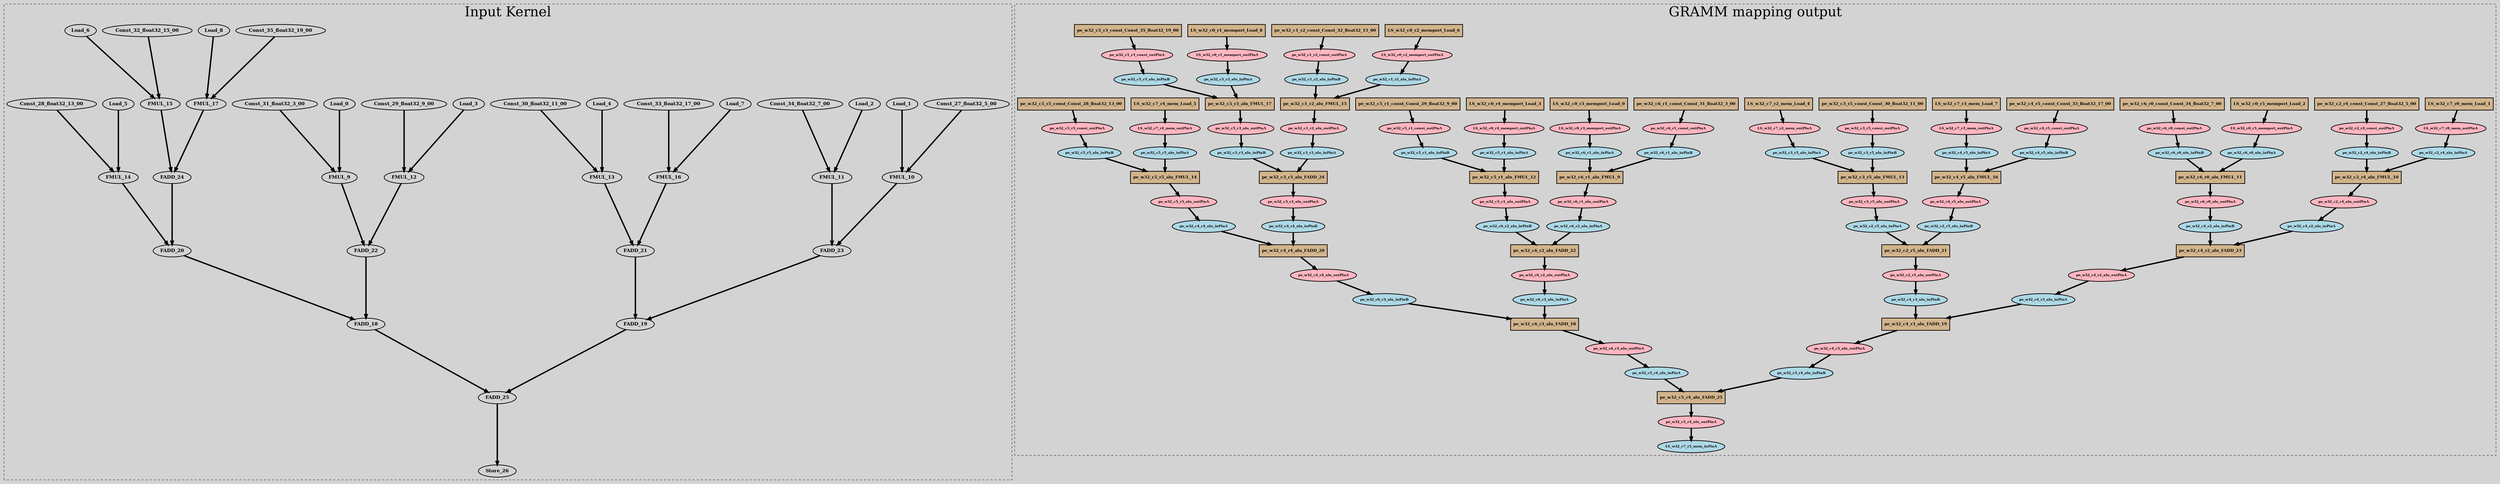 digraph {
graph [bgcolor=lightgray];
 node [style=filled, fontname="times-bold", penwidth=2];
 edge [penwidth=4]; 
 splines=true; rankdir=TB;
subgraph cluster_1 {
 label = "Input Kernel"; fontsize = 40; style=dashed; 
 edge [minlen=3]
Const_27_float32_5_00;
Const_28_float32_13_00;
Const_29_float32_9_00;
Const_30_float32_11_00;
Const_31_float32_3_00;
Const_32_float32_15_00;
Const_33_float32_17_00;
Const_34_float32_7_00;
Const_35_float32_19_00;
FADD_18;
FADD_19;
FADD_20;
FADD_21;
FADD_22;
FADD_23;
FADD_24;
FADD_25;
FMUL_10;
FMUL_11;
FMUL_12;
FMUL_13;
FMUL_14;
FMUL_15;
FMUL_16;
FMUL_17;
FMUL_9;
Load_0;
Load_1;
Load_2;
Load_3;
Load_4;
Load_5;
Load_6;
Load_7;
Load_8;
Store_26;
  Load_0 -> FMUL_9;
  Load_1 -> FMUL_10;
  Load_2 -> FMUL_11;
  Load_3 -> FMUL_12;
  Load_4 -> FMUL_13;
  Load_5 -> FMUL_14;
  Load_6 -> FMUL_15;
  Load_7 -> FMUL_16;
  Load_8 -> FMUL_17;
  FMUL_9 -> FADD_22;
  FMUL_10 -> FADD_23;
  FMUL_11 -> FADD_23;
  FMUL_12 -> FADD_22;
  FMUL_13 -> FADD_21;
  FMUL_14 -> FADD_20;
  FMUL_15 -> FADD_24;
  FMUL_16 -> FADD_21;
  FMUL_17 -> FADD_24;
  FADD_25 -> Store_26;
  Const_27_float32_5_00 -> FMUL_10;
  Const_28_float32_13_00 -> FMUL_14;
  Const_29_float32_9_00 -> FMUL_12;
  Const_30_float32_11_00 -> FMUL_13;
  Const_31_float32_3_00 -> FMUL_9;
  Const_32_float32_15_00 -> FMUL_15;
  Const_33_float32_17_00 -> FMUL_16;
  Const_34_float32_7_00 -> FMUL_11;
  Const_35_float32_19_00 -> FMUL_17;
  FADD_24 -> FADD_20;
  FADD_23 -> FADD_19;
  FADD_22 -> FADD_18;
  FADD_21 -> FADD_19;
  FADD_20 -> FADD_18;
  FADD_19 -> FADD_25;
  FADD_18 -> FADD_25;
}
subgraph cluster_0 {
 label = "GRAMM mapping output"; fontsize = 40; style=dashed;
LS_w32_c0_r3_memport_outPinA [shape="oval" width=0.1 fontsize=10 fillcolor="#FFB6C1"]
LS_w32_c0_r4_memport_Load_3 [shape="rectangle" width=0.5 fontsize=12 fillcolor="#D2B48C"]
LS_w32_c0_r4_memport_Load_3 -> LS_w32_c0_r4_memport_outPinA
LS_w32_c0_r4_memport_outPinA [shape="oval" width=0.1 fontsize=10 fillcolor="#FFB6C1"]
LS_w32_c0_r5_memport_Load_2 [shape="rectangle" width=0.5 fontsize=12 fillcolor="#D2B48C"]
LS_w32_c0_r5_memport_Load_2 -> LS_w32_c0_r5_memport_outPinA
LS_w32_c0_r5_memport_outPinA [shape="oval" width=0.1 fontsize=10 fillcolor="#FFB6C1"]
LS_w32_c7_r0_mem_Load_1 [shape="rectangle" width=0.5 fontsize=12 fillcolor="#D2B48C"]
LS_w32_c7_r0_mem_Load_1 -> LS_w32_c7_r0_mem_outPinA
LS_w32_c7_r0_mem_outPinA [shape="oval" width=0.1 fontsize=10 fillcolor="#FFB6C1"]
pe_w32_c2_r4_const_Const_27_float32_5_00 [shape="rectangle" width=0.5 fontsize=12 fillcolor="#D2B48C"]
pe_w32_c2_r4_const_Const_27_float32_5_00 -> pe_w32_c2_r4_const_outPinA
pe_w32_c2_r4_const_outPinA [shape="oval" width=0.1 fontsize=10 fillcolor="#FFB6C1"]
pe_w32_c2_r4_alu_FMUL_10 [shape="rectangle" width=0.5 fontsize=12 fillcolor="#D2B48C"]
pe_w32_c2_r4_alu_FMUL_10 -> pe_w32_c2_r4_alu_outPinA
pe_w32_c2_r4_alu_inPinA -> pe_w32_c2_r4_alu_FMUL_10
pe_w32_c2_r4_alu_inPinB -> pe_w32_c2_r4_alu_FMUL_10
pe_w32_c2_r4_alu_inPinA [shape="oval" width=0.1 fontsize=10 fillcolor="#ADD8E6"]
pe_w32_c2_r4_alu_inPinB [shape="oval" width=0.1 fontsize=10 fillcolor="#ADD8E6"]
pe_w32_c2_r4_alu_outPinA [shape="oval" width=0.1 fontsize=10 fillcolor="#FFB6C1"]
LS_w32_c7_r2_mem_Load_4 [shape="rectangle" width=0.5 fontsize=12 fillcolor="#D2B48C"]
LS_w32_c7_r2_mem_Load_4 -> LS_w32_c7_r2_mem_outPinA
pe_w32_c2_r5_alu_FADD_21 [shape="rectangle" width=0.5 fontsize=12 fillcolor="#D2B48C"]
pe_w32_c2_r5_alu_FADD_21 -> pe_w32_c2_r5_alu_outPinA
pe_w32_c2_r5_alu_inPinA -> pe_w32_c2_r5_alu_FADD_21
pe_w32_c2_r5_alu_inPinB -> pe_w32_c2_r5_alu_FADD_21
pe_w32_c2_r5_alu_inPinA [shape="oval" width=0.1 fontsize=10 fillcolor="#ADD8E6"]
pe_w32_c2_r5_alu_inPinB [shape="oval" width=0.1 fontsize=10 fillcolor="#ADD8E6"]
pe_w32_c2_r5_alu_outPinA [shape="oval" width=0.1 fontsize=10 fillcolor="#FFB6C1"]
LS_w32_c7_r2_mem_outPinA [shape="oval" width=0.1 fontsize=10 fillcolor="#FFB6C1"]
LS_w32_c7_r3_mem_Load_7 [shape="rectangle" width=0.5 fontsize=12 fillcolor="#D2B48C"]
LS_w32_c7_r3_mem_Load_7 -> LS_w32_c7_r3_mem_outPinA
LS_w32_c7_r3_mem_outPinA [shape="oval" width=0.1 fontsize=10 fillcolor="#FFB6C1"]
LS_w32_c0_r1_memport_Load_8 [shape="rectangle" width=0.5 fontsize=12 fillcolor="#D2B48C"]
LS_w32_c0_r1_memport_Load_8 -> LS_w32_c0_r1_memport_outPinA
LS_w32_c7_r4_mem_Load_5 [shape="rectangle" width=0.5 fontsize=12 fillcolor="#D2B48C"]
LS_w32_c7_r4_mem_Load_5 -> LS_w32_c7_r4_mem_outPinA
LS_w32_c7_r4_mem_outPinA [shape="oval" width=0.1 fontsize=10 fillcolor="#FFB6C1"]
pe_w32_c3_r3_alu_FADD_24 [shape="rectangle" width=0.5 fontsize=12 fillcolor="#D2B48C"]
pe_w32_c3_r3_alu_FADD_24 -> pe_w32_c3_r3_alu_outPinA
pe_w32_c3_r3_alu_inPinA -> pe_w32_c3_r3_alu_FADD_24
pe_w32_c3_r3_alu_inPinB -> pe_w32_c3_r3_alu_FADD_24
pe_w32_c3_r3_alu_inPinA [shape="oval" width=0.1 fontsize=10 fillcolor="#ADD8E6"]
pe_w32_c3_r3_alu_inPinB [shape="oval" width=0.1 fontsize=10 fillcolor="#ADD8E6"]
pe_w32_c3_r3_alu_outPinA [shape="oval" width=0.1 fontsize=10 fillcolor="#FFB6C1"]
LS_w32_c7_r5_mem_inPinA [shape="oval" width=0.1 fontsize=10 fillcolor="#ADD8E6"]
pe_w32_c3_r5_const_Const_30_float32_11_00 [shape="rectangle" width=0.5 fontsize=12 fillcolor="#D2B48C"]
pe_w32_c3_r5_const_Const_30_float32_11_00 -> pe_w32_c3_r5_const_outPinA
pe_w32_c3_r5_const_outPinA [shape="oval" width=0.1 fontsize=10 fillcolor="#FFB6C1"]
pe_w32_c3_r5_alu_FMUL_13 [shape="rectangle" width=0.5 fontsize=12 fillcolor="#D2B48C"]
pe_w32_c3_r5_alu_FMUL_13 -> pe_w32_c3_r5_alu_outPinA
pe_w32_c3_r5_alu_inPinA -> pe_w32_c3_r5_alu_FMUL_13
pe_w32_c3_r5_alu_inPinB -> pe_w32_c3_r5_alu_FMUL_13
pe_w32_c3_r5_alu_inPinA [shape="oval" width=0.1 fontsize=10 fillcolor="#ADD8E6"]
pe_w32_c3_r5_alu_inPinB [shape="oval" width=0.1 fontsize=10 fillcolor="#ADD8E6"]
pe_w32_c3_r5_alu_outPinA [shape="oval" width=0.1 fontsize=10 fillcolor="#FFB6C1"]
pe_w32_c4_r2_alu_FADD_23 [shape="rectangle" width=0.5 fontsize=12 fillcolor="#D2B48C"]
pe_w32_c4_r2_alu_FADD_23 -> pe_w32_c4_r2_alu_outPinA
pe_w32_c4_r2_alu_inPinA -> pe_w32_c4_r2_alu_FADD_23
pe_w32_c4_r2_alu_inPinB -> pe_w32_c4_r2_alu_FADD_23
pe_w32_c4_r2_alu_inPinA [shape="oval" width=0.1 fontsize=10 fillcolor="#ADD8E6"]
pe_w32_c4_r2_alu_inPinB [shape="oval" width=0.1 fontsize=10 fillcolor="#ADD8E6"]
pe_w32_c4_r2_alu_outPinA [shape="oval" width=0.1 fontsize=10 fillcolor="#FFB6C1"]
pe_w32_c4_r3_alu_FADD_19 [shape="rectangle" width=0.5 fontsize=12 fillcolor="#D2B48C"]
pe_w32_c4_r3_alu_FADD_19 -> pe_w32_c4_r3_alu_outPinA
pe_w32_c4_r3_alu_inPinA -> pe_w32_c4_r3_alu_FADD_19
pe_w32_c4_r3_alu_inPinB -> pe_w32_c4_r3_alu_FADD_19
pe_w32_c4_r3_alu_inPinA [shape="oval" width=0.1 fontsize=10 fillcolor="#ADD8E6"]
pe_w32_c4_r3_alu_inPinB [shape="oval" width=0.1 fontsize=10 fillcolor="#ADD8E6"]
pe_w32_c4_r3_alu_outPinA [shape="oval" width=0.1 fontsize=10 fillcolor="#FFB6C1"]
pe_w32_c4_r4_alu_FADD_20 [shape="rectangle" width=0.5 fontsize=12 fillcolor="#D2B48C"]
pe_w32_c4_r4_alu_FADD_20 -> pe_w32_c4_r4_alu_outPinA
pe_w32_c4_r4_alu_inPinA -> pe_w32_c4_r4_alu_FADD_20
pe_w32_c4_r4_alu_inPinB -> pe_w32_c4_r4_alu_FADD_20
pe_w32_c4_r4_alu_inPinA [shape="oval" width=0.1 fontsize=10 fillcolor="#ADD8E6"]
pe_w32_c4_r4_alu_inPinB [shape="oval" width=0.1 fontsize=10 fillcolor="#ADD8E6"]
pe_w32_c4_r4_alu_outPinA [shape="oval" width=0.1 fontsize=10 fillcolor="#FFB6C1"]
pe_w32_c4_r5_const_Const_33_float32_17_00 [shape="rectangle" width=0.5 fontsize=12 fillcolor="#D2B48C"]
pe_w32_c4_r5_const_Const_33_float32_17_00 -> pe_w32_c4_r5_const_outPinA
pe_w32_c4_r5_const_outPinA [shape="oval" width=0.1 fontsize=10 fillcolor="#FFB6C1"]
pe_w32_c4_r5_alu_FMUL_16 [shape="rectangle" width=0.5 fontsize=12 fillcolor="#D2B48C"]
pe_w32_c4_r5_alu_FMUL_16 -> pe_w32_c4_r5_alu_outPinA
pe_w32_c4_r5_alu_inPinA -> pe_w32_c4_r5_alu_FMUL_16
pe_w32_c4_r5_alu_inPinB -> pe_w32_c4_r5_alu_FMUL_16
pe_w32_c4_r5_alu_inPinA [shape="oval" width=0.1 fontsize=10 fillcolor="#ADD8E6"]
pe_w32_c4_r5_alu_inPinB [shape="oval" width=0.1 fontsize=10 fillcolor="#ADD8E6"]
pe_w32_c4_r5_alu_outPinA [shape="oval" width=0.1 fontsize=10 fillcolor="#FFB6C1"]
pe_w32_c5_r1_const_Const_29_float32_9_00 [shape="rectangle" width=0.5 fontsize=12 fillcolor="#D2B48C"]
pe_w32_c5_r1_const_Const_29_float32_9_00 -> pe_w32_c5_r1_const_outPinA
pe_w32_c5_r1_const_outPinA [shape="oval" width=0.1 fontsize=10 fillcolor="#FFB6C1"]
LS_w32_c0_r1_memport_outPinA [shape="oval" width=0.1 fontsize=10 fillcolor="#FFB6C1"]
pe_w32_c5_r1_alu_FMUL_12 [shape="rectangle" width=0.5 fontsize=12 fillcolor="#D2B48C"]
pe_w32_c5_r1_alu_FMUL_12 -> pe_w32_c5_r1_alu_outPinA
pe_w32_c5_r1_alu_inPinA -> pe_w32_c5_r1_alu_FMUL_12
pe_w32_c5_r1_alu_inPinB -> pe_w32_c5_r1_alu_FMUL_12
pe_w32_c5_r1_alu_inPinA [shape="oval" width=0.1 fontsize=10 fillcolor="#ADD8E6"]
pe_w32_c5_r1_alu_inPinB [shape="oval" width=0.1 fontsize=10 fillcolor="#ADD8E6"]
pe_w32_c5_r1_alu_outPinA [shape="oval" width=0.1 fontsize=10 fillcolor="#FFB6C1"]
pe_w32_c5_r3_const_Const_35_float32_19_00 [shape="rectangle" width=0.5 fontsize=12 fillcolor="#D2B48C"]
pe_w32_c5_r3_const_Const_35_float32_19_00 -> pe_w32_c5_r3_const_outPinA
pe_w32_c5_r3_const_outPinA [shape="oval" width=0.1 fontsize=10 fillcolor="#FFB6C1"]
pe_w32_c5_r3_alu_FMUL_17 [shape="rectangle" width=0.5 fontsize=12 fillcolor="#D2B48C"]
pe_w32_c5_r3_alu_FMUL_17 -> pe_w32_c5_r3_alu_outPinA
pe_w32_c5_r3_alu_inPinA -> pe_w32_c5_r3_alu_FMUL_17
pe_w32_c5_r3_alu_inPinB -> pe_w32_c5_r3_alu_FMUL_17
pe_w32_c5_r3_alu_inPinA [shape="oval" width=0.1 fontsize=10 fillcolor="#ADD8E6"]
pe_w32_c5_r3_alu_inPinB [shape="oval" width=0.1 fontsize=10 fillcolor="#ADD8E6"]
pe_w32_c5_r3_alu_outPinA [shape="oval" width=0.1 fontsize=10 fillcolor="#FFB6C1"]
pe_w32_c5_r4_alu_FADD_25 [shape="rectangle" width=0.5 fontsize=12 fillcolor="#D2B48C"]
pe_w32_c5_r4_alu_FADD_25 -> pe_w32_c5_r4_alu_outPinA
pe_w32_c5_r4_alu_inPinA -> pe_w32_c5_r4_alu_FADD_25
pe_w32_c5_r4_alu_inPinB -> pe_w32_c5_r4_alu_FADD_25
pe_w32_c5_r4_alu_inPinA [shape="oval" width=0.1 fontsize=10 fillcolor="#ADD8E6"]
pe_w32_c5_r4_alu_inPinB [shape="oval" width=0.1 fontsize=10 fillcolor="#ADD8E6"]
pe_w32_c5_r4_alu_outPinA [shape="oval" width=0.1 fontsize=10 fillcolor="#FFB6C1"]
pe_w32_c5_r5_const_Const_28_float32_13_00 [shape="rectangle" width=0.5 fontsize=12 fillcolor="#D2B48C"]
pe_w32_c5_r5_const_Const_28_float32_13_00 -> pe_w32_c5_r5_const_outPinA
pe_w32_c5_r5_const_outPinA [shape="oval" width=0.1 fontsize=10 fillcolor="#FFB6C1"]
pe_w32_c5_r5_alu_FMUL_14 [shape="rectangle" width=0.5 fontsize=12 fillcolor="#D2B48C"]
pe_w32_c5_r5_alu_FMUL_14 -> pe_w32_c5_r5_alu_outPinA
pe_w32_c5_r5_alu_inPinA -> pe_w32_c5_r5_alu_FMUL_14
pe_w32_c5_r5_alu_inPinB -> pe_w32_c5_r5_alu_FMUL_14
pe_w32_c5_r5_alu_inPinA [shape="oval" width=0.1 fontsize=10 fillcolor="#ADD8E6"]
pe_w32_c5_r5_alu_inPinB [shape="oval" width=0.1 fontsize=10 fillcolor="#ADD8E6"]
pe_w32_c5_r5_alu_outPinA [shape="oval" width=0.1 fontsize=10 fillcolor="#FFB6C1"]
pe_w32_c6_r0_const_Const_34_float32_7_00 [shape="rectangle" width=0.5 fontsize=12 fillcolor="#D2B48C"]
pe_w32_c6_r0_const_Const_34_float32_7_00 -> pe_w32_c6_r0_const_outPinA
pe_w32_c6_r0_const_outPinA [shape="oval" width=0.1 fontsize=10 fillcolor="#FFB6C1"]
pe_w32_c6_r0_alu_FMUL_11 [shape="rectangle" width=0.5 fontsize=12 fillcolor="#D2B48C"]
pe_w32_c6_r0_alu_FMUL_11 -> pe_w32_c6_r0_alu_outPinA
pe_w32_c6_r0_alu_inPinA -> pe_w32_c6_r0_alu_FMUL_11
pe_w32_c6_r0_alu_inPinB -> pe_w32_c6_r0_alu_FMUL_11
pe_w32_c6_r0_alu_inPinA [shape="oval" width=0.1 fontsize=10 fillcolor="#ADD8E6"]
pe_w32_c6_r0_alu_inPinB [shape="oval" width=0.1 fontsize=10 fillcolor="#ADD8E6"]
pe_w32_c6_r0_alu_outPinA [shape="oval" width=0.1 fontsize=10 fillcolor="#FFB6C1"]
LS_w32_c0_r2_memport_Load_6 [shape="rectangle" width=0.5 fontsize=12 fillcolor="#D2B48C"]
LS_w32_c0_r2_memport_Load_6 -> LS_w32_c0_r2_memport_outPinA
pe_w32_c6_r1_const_Const_31_float32_3_00 [shape="rectangle" width=0.5 fontsize=12 fillcolor="#D2B48C"]
pe_w32_c6_r1_const_Const_31_float32_3_00 -> pe_w32_c6_r1_const_outPinA
pe_w32_c6_r1_const_outPinA [shape="oval" width=0.1 fontsize=10 fillcolor="#FFB6C1"]
pe_w32_c6_r1_alu_FMUL_9 [shape="rectangle" width=0.5 fontsize=12 fillcolor="#D2B48C"]
pe_w32_c6_r1_alu_FMUL_9 -> pe_w32_c6_r1_alu_outPinA
pe_w32_c6_r1_alu_inPinA -> pe_w32_c6_r1_alu_FMUL_9
pe_w32_c6_r1_alu_inPinB -> pe_w32_c6_r1_alu_FMUL_9
pe_w32_c6_r1_alu_inPinA [shape="oval" width=0.1 fontsize=10 fillcolor="#ADD8E6"]
pe_w32_c6_r1_alu_inPinB [shape="oval" width=0.1 fontsize=10 fillcolor="#ADD8E6"]
pe_w32_c6_r1_alu_outPinA [shape="oval" width=0.1 fontsize=10 fillcolor="#FFB6C1"]
pe_w32_c6_r2_alu_FADD_22 [shape="rectangle" width=0.5 fontsize=12 fillcolor="#D2B48C"]
pe_w32_c6_r2_alu_FADD_22 -> pe_w32_c6_r2_alu_outPinA
pe_w32_c6_r2_alu_inPinA -> pe_w32_c6_r2_alu_FADD_22
pe_w32_c6_r2_alu_inPinB -> pe_w32_c6_r2_alu_FADD_22
pe_w32_c6_r2_alu_inPinA [shape="oval" width=0.1 fontsize=10 fillcolor="#ADD8E6"]
pe_w32_c6_r2_alu_inPinB [shape="oval" width=0.1 fontsize=10 fillcolor="#ADD8E6"]
pe_w32_c6_r2_alu_outPinA [shape="oval" width=0.1 fontsize=10 fillcolor="#FFB6C1"]
pe_w32_c6_r3_alu_FADD_18 [shape="rectangle" width=0.5 fontsize=12 fillcolor="#D2B48C"]
pe_w32_c6_r3_alu_FADD_18 -> pe_w32_c6_r3_alu_outPinA
pe_w32_c6_r3_alu_inPinA -> pe_w32_c6_r3_alu_FADD_18
pe_w32_c6_r3_alu_inPinB -> pe_w32_c6_r3_alu_FADD_18
pe_w32_c6_r3_alu_inPinA [shape="oval" width=0.1 fontsize=10 fillcolor="#ADD8E6"]
pe_w32_c6_r3_alu_inPinB [shape="oval" width=0.1 fontsize=10 fillcolor="#ADD8E6"]
pe_w32_c6_r3_alu_outPinA [shape="oval" width=0.1 fontsize=10 fillcolor="#FFB6C1"]
LS_w32_c0_r2_memport_outPinA [shape="oval" width=0.1 fontsize=10 fillcolor="#FFB6C1"]
pe_w32_c1_r2_const_Const_32_float32_15_00 [shape="rectangle" width=0.5 fontsize=12 fillcolor="#D2B48C"]
pe_w32_c1_r2_const_Const_32_float32_15_00 -> pe_w32_c1_r2_const_outPinA
pe_w32_c1_r2_const_outPinA [shape="oval" width=0.1 fontsize=10 fillcolor="#FFB6C1"]
pe_w32_c1_r2_alu_FMUL_15 [shape="rectangle" width=0.5 fontsize=12 fillcolor="#D2B48C"]
pe_w32_c1_r2_alu_FMUL_15 -> pe_w32_c1_r2_alu_outPinA
pe_w32_c1_r2_alu_inPinA -> pe_w32_c1_r2_alu_FMUL_15
pe_w32_c1_r2_alu_inPinB -> pe_w32_c1_r2_alu_FMUL_15
pe_w32_c1_r2_alu_inPinA [shape="oval" width=0.1 fontsize=10 fillcolor="#ADD8E6"]
pe_w32_c1_r2_alu_inPinB [shape="oval" width=0.1 fontsize=10 fillcolor="#ADD8E6"]
pe_w32_c1_r2_alu_outPinA [shape="oval" width=0.1 fontsize=10 fillcolor="#FFB6C1"]
LS_w32_c0_r3_memport_Load_0 [shape="rectangle" width=0.5 fontsize=12 fillcolor="#D2B48C"]
LS_w32_c0_r3_memport_Load_0 -> LS_w32_c0_r3_memport_outPinA
pe_w32_c2_r4_const_outPinA -> pe_w32_c2_r4_alu_inPinB
pe_w32_c5_r5_const_outPinA -> pe_w32_c5_r5_alu_inPinB
pe_w32_c5_r1_const_outPinA -> pe_w32_c5_r1_alu_inPinB
pe_w32_c3_r5_const_outPinA -> pe_w32_c3_r5_alu_inPinB
pe_w32_c6_r1_const_outPinA -> pe_w32_c6_r1_alu_inPinB
pe_w32_c1_r2_const_outPinA -> pe_w32_c1_r2_alu_inPinB
pe_w32_c4_r5_const_outPinA -> pe_w32_c4_r5_alu_inPinB
pe_w32_c6_r0_const_outPinA -> pe_w32_c6_r0_alu_inPinB
pe_w32_c5_r3_const_outPinA -> pe_w32_c5_r3_alu_inPinB
pe_w32_c6_r3_alu_outPinA -> pe_w32_c5_r4_alu_inPinA
pe_w32_c4_r3_alu_outPinA -> pe_w32_c5_r4_alu_inPinB
pe_w32_c4_r4_alu_outPinA -> pe_w32_c6_r3_alu_inPinB
pe_w32_c2_r5_alu_outPinA -> pe_w32_c4_r3_alu_inPinB
pe_w32_c6_r2_alu_outPinA -> pe_w32_c6_r3_alu_inPinA
pe_w32_c4_r2_alu_outPinA -> pe_w32_c4_r3_alu_inPinA
pe_w32_c3_r3_alu_outPinA -> pe_w32_c4_r4_alu_inPinB
pe_w32_c5_r4_alu_outPinA -> LS_w32_c7_r5_mem_inPinA
pe_w32_c2_r4_alu_outPinA -> pe_w32_c4_r2_alu_inPinA
pe_w32_c6_r0_alu_outPinA -> pe_w32_c4_r2_alu_inPinB
pe_w32_c5_r1_alu_outPinA -> pe_w32_c6_r2_alu_inPinB
pe_w32_c3_r5_alu_outPinA -> pe_w32_c2_r5_alu_inPinA
pe_w32_c5_r5_alu_outPinA -> pe_w32_c4_r4_alu_inPinA
pe_w32_c1_r2_alu_outPinA -> pe_w32_c3_r3_alu_inPinA
pe_w32_c4_r5_alu_outPinA -> pe_w32_c2_r5_alu_inPinB
pe_w32_c5_r3_alu_outPinA -> pe_w32_c3_r3_alu_inPinB
pe_w32_c6_r1_alu_outPinA -> pe_w32_c6_r2_alu_inPinA
LS_w32_c0_r3_memport_outPinA -> pe_w32_c6_r1_alu_inPinA
LS_w32_c7_r0_mem_outPinA -> pe_w32_c2_r4_alu_inPinA
LS_w32_c0_r5_memport_outPinA -> pe_w32_c6_r0_alu_inPinA
LS_w32_c0_r4_memport_outPinA -> pe_w32_c5_r1_alu_inPinA
LS_w32_c7_r2_mem_outPinA -> pe_w32_c3_r5_alu_inPinA
LS_w32_c7_r4_mem_outPinA -> pe_w32_c5_r5_alu_inPinA
LS_w32_c0_r2_memport_outPinA -> pe_w32_c1_r2_alu_inPinA
LS_w32_c7_r3_mem_outPinA -> pe_w32_c4_r5_alu_inPinA
LS_w32_c0_r1_memport_outPinA -> pe_w32_c5_r3_alu_inPinA
}
}
